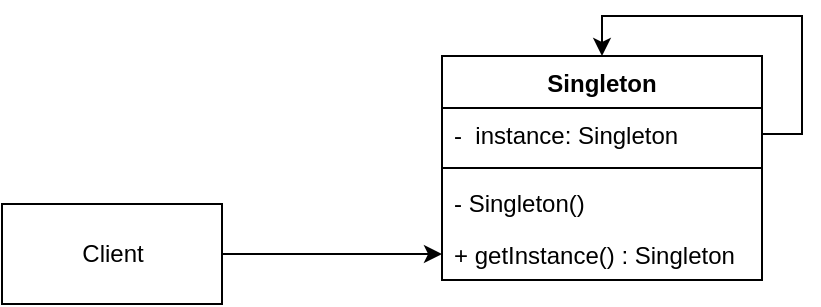 <mxfile version="20.5.3" type="embed"><diagram id="23iRSUPoRavnBvh4doch" name="Page-1"><mxGraphModel dx="498" dy="513" grid="1" gridSize="10" guides="1" tooltips="1" connect="1" arrows="1" fold="1" page="1" pageScale="1" pageWidth="827" pageHeight="1169" math="0" shadow="0"><root><mxCell id="0"/><mxCell id="1" parent="0"/><mxCell id="6" value="Singleton" style="swimlane;fontStyle=1;align=center;verticalAlign=top;childLayout=stackLayout;horizontal=1;startSize=26;horizontalStack=0;resizeParent=1;resizeParentMax=0;resizeLast=0;collapsible=1;marginBottom=0;" vertex="1" parent="1"><mxGeometry x="330" y="90" width="160" height="112" as="geometry"/></mxCell><mxCell id="11" style="edgeStyle=orthogonalEdgeStyle;rounded=0;orthogonalLoop=1;jettySize=auto;html=1;" edge="1" parent="6" source="7" target="6"><mxGeometry relative="1" as="geometry"><Array as="points"><mxPoint x="180" y="39"/><mxPoint x="180" y="-20"/><mxPoint x="80" y="-20"/></Array></mxGeometry></mxCell><mxCell id="7" value="-  instance: Singleton" style="text;align=left;verticalAlign=top;spacingLeft=4;spacingRight=4;overflow=hidden;rotatable=0;points=[[0,0.5],[1,0.5]];portConstraint=eastwest;" vertex="1" parent="6"><mxGeometry y="26" width="160" height="26" as="geometry"/></mxCell><mxCell id="8" value="" style="line;strokeWidth=1;align=left;verticalAlign=middle;spacingTop=-1;spacingLeft=3;spacingRight=3;rotatable=0;labelPosition=right;points=[];portConstraint=eastwest;" vertex="1" parent="6"><mxGeometry y="52" width="160" height="8" as="geometry"/></mxCell><mxCell id="9" value="- Singleton()" style="text;align=left;verticalAlign=top;spacingLeft=4;spacingRight=4;overflow=hidden;rotatable=0;points=[[0,0.5],[1,0.5]];portConstraint=eastwest;" vertex="1" parent="6"><mxGeometry y="60" width="160" height="26" as="geometry"/></mxCell><mxCell id="10" value="+ getInstance() : Singleton&#10;" style="text;align=left;verticalAlign=top;spacingLeft=4;spacingRight=4;overflow=hidden;rotatable=0;points=[[0,0.5],[1,0.5]];portConstraint=eastwest;" vertex="1" parent="6"><mxGeometry y="86" width="160" height="26" as="geometry"/></mxCell><mxCell id="13" style="edgeStyle=orthogonalEdgeStyle;rounded=0;orthogonalLoop=1;jettySize=auto;html=1;" edge="1" parent="1" source="12" target="10"><mxGeometry relative="1" as="geometry"/></mxCell><mxCell id="12" value="Client" style="html=1;" vertex="1" parent="1"><mxGeometry x="110" y="164" width="110" height="50" as="geometry"/></mxCell></root></mxGraphModel></diagram></mxfile>